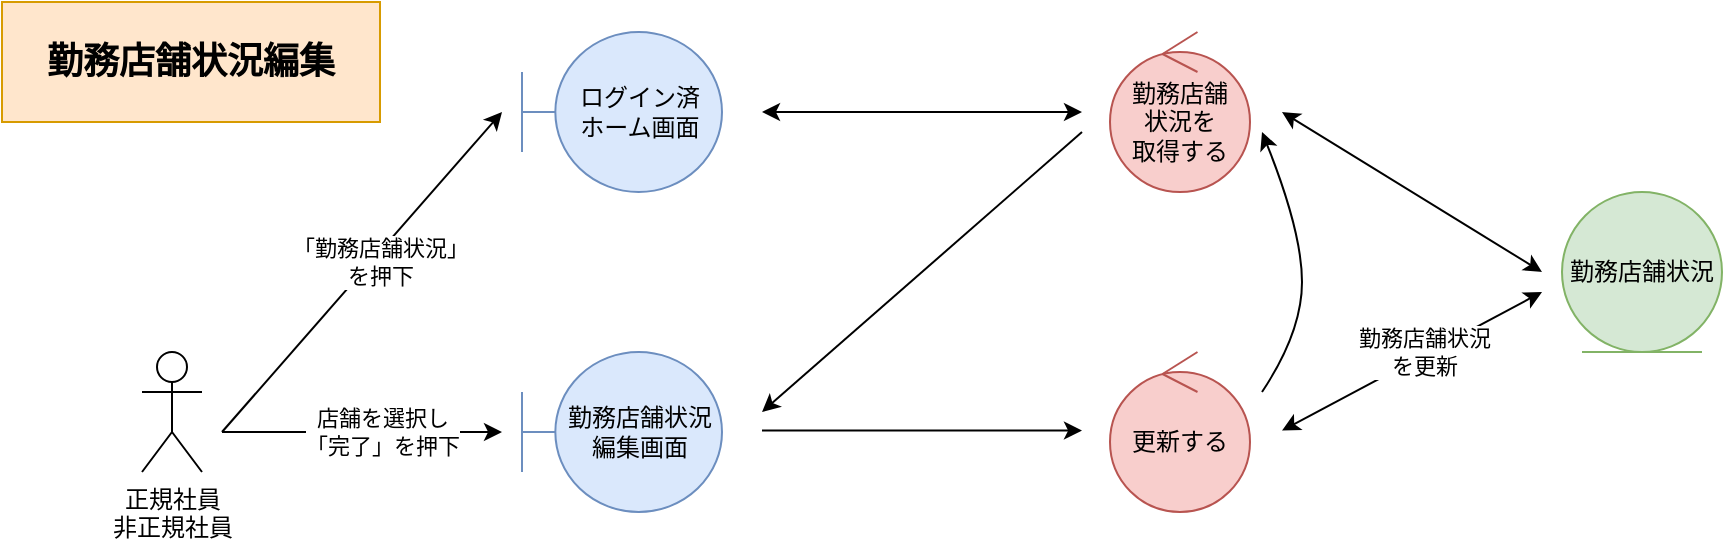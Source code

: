 <mxfile>
    <diagram id="Nu1HsQQRUUZ-k-Noi1yZ" name="勤務店舗状況編集">
        <mxGraphModel dx="1428" dy="459" grid="0" gridSize="10" guides="1" tooltips="1" connect="1" arrows="1" fold="1" page="0" pageScale="1" pageWidth="827" pageHeight="1169" math="0" shadow="0">
            <root>
                <mxCell id="TD7p9iA7MllBgANEwws7-0"/>
                <mxCell id="TD7p9iA7MllBgANEwws7-1" parent="TD7p9iA7MllBgANEwws7-0"/>
                <mxCell id="0" value="正規社員&lt;br&gt;非正規社員" style="shape=umlActor;verticalLabelPosition=bottom;verticalAlign=top;html=1;" parent="TD7p9iA7MllBgANEwws7-1" vertex="1">
                    <mxGeometry x="-70" y="280" width="30" height="60" as="geometry"/>
                </mxCell>
                <mxCell id="1" value="ログイン済&lt;br&gt;ホーム画面" style="shape=umlBoundary;whiteSpace=wrap;html=1;fillColor=#dae8fc;strokeColor=#6c8ebf;" parent="TD7p9iA7MllBgANEwws7-1" vertex="1">
                    <mxGeometry x="120" y="120" width="100" height="80" as="geometry"/>
                </mxCell>
                <mxCell id="2" value="勤務店舗状況&lt;br&gt;編集画面" style="shape=umlBoundary;whiteSpace=wrap;html=1;fillColor=#dae8fc;strokeColor=#6c8ebf;" parent="TD7p9iA7MllBgANEwws7-1" vertex="1">
                    <mxGeometry x="120" y="280" width="100" height="80" as="geometry"/>
                </mxCell>
                <mxCell id="3" value="" style="endArrow=classic;html=1;rounded=0;" parent="TD7p9iA7MllBgANEwws7-1" edge="1">
                    <mxGeometry width="50" height="50" relative="1" as="geometry">
                        <mxPoint x="-30.0" y="320" as="sourcePoint"/>
                        <mxPoint x="110.0" y="160" as="targetPoint"/>
                    </mxGeometry>
                </mxCell>
                <mxCell id="4" value="「勤務店舗状況」&lt;br&gt;を押下" style="edgeLabel;html=1;align=center;verticalAlign=middle;resizable=0;points=[];" parent="3" vertex="1" connectable="0">
                    <mxGeometry x="0.184" y="-1" relative="1" as="geometry">
                        <mxPoint x="-5" y="9" as="offset"/>
                    </mxGeometry>
                </mxCell>
                <mxCell id="5" value="勤務店舗&lt;br&gt;状況を&lt;br&gt;取得する" style="ellipse;shape=umlControl;whiteSpace=wrap;html=1;fillColor=#f8cecc;strokeColor=#b85450;" parent="TD7p9iA7MllBgANEwws7-1" vertex="1">
                    <mxGeometry x="414" y="120" width="70" height="80" as="geometry"/>
                </mxCell>
                <mxCell id="6" value="" style="endArrow=classic;html=1;rounded=0;startArrow=classic;startFill=1;" parent="TD7p9iA7MllBgANEwws7-1" edge="1">
                    <mxGeometry width="50" height="50" relative="1" as="geometry">
                        <mxPoint x="240.0" y="160" as="sourcePoint"/>
                        <mxPoint x="400.0" y="160" as="targetPoint"/>
                    </mxGeometry>
                </mxCell>
                <mxCell id="7" value="勤務店舗状況" style="ellipse;shape=umlEntity;whiteSpace=wrap;html=1;fillColor=#d5e8d4;strokeColor=#82b366;" parent="TD7p9iA7MllBgANEwws7-1" vertex="1">
                    <mxGeometry x="640" y="200" width="80" height="80" as="geometry"/>
                </mxCell>
                <mxCell id="8" value="" style="endArrow=classic;html=1;rounded=0;startArrow=classic;startFill=1;" parent="TD7p9iA7MllBgANEwws7-1" edge="1">
                    <mxGeometry width="50" height="50" relative="1" as="geometry">
                        <mxPoint x="500.0" y="160" as="sourcePoint"/>
                        <mxPoint x="630.0" y="240" as="targetPoint"/>
                    </mxGeometry>
                </mxCell>
                <mxCell id="9" value="" style="endArrow=classic;html=1;rounded=0;" parent="TD7p9iA7MllBgANEwws7-1" edge="1">
                    <mxGeometry width="50" height="50" relative="1" as="geometry">
                        <mxPoint x="-30.0" y="320" as="sourcePoint"/>
                        <mxPoint x="110.0" y="320" as="targetPoint"/>
                    </mxGeometry>
                </mxCell>
                <mxCell id="10" value="店舗を選択し&lt;br&gt;「完了」を押下" style="edgeLabel;html=1;align=center;verticalAlign=middle;resizable=0;points=[];" parent="9" vertex="1" connectable="0">
                    <mxGeometry x="0.319" relative="1" as="geometry">
                        <mxPoint x="-13" as="offset"/>
                    </mxGeometry>
                </mxCell>
                <mxCell id="11" value="" style="endArrow=classic;html=1;rounded=0;" parent="TD7p9iA7MllBgANEwws7-1" edge="1">
                    <mxGeometry width="50" height="50" relative="1" as="geometry">
                        <mxPoint x="400.0" y="170" as="sourcePoint"/>
                        <mxPoint x="240.0" y="310" as="targetPoint"/>
                    </mxGeometry>
                </mxCell>
                <mxCell id="12" value="更新する" style="ellipse;shape=umlControl;whiteSpace=wrap;html=1;fillColor=#f8cecc;strokeColor=#b85450;" parent="TD7p9iA7MllBgANEwws7-1" vertex="1">
                    <mxGeometry x="414" y="280" width="70" height="80" as="geometry"/>
                </mxCell>
                <mxCell id="13" value="" style="endArrow=classic;html=1;rounded=0;startArrow=none;startFill=0;" parent="TD7p9iA7MllBgANEwws7-1" edge="1">
                    <mxGeometry width="50" height="50" relative="1" as="geometry">
                        <mxPoint x="240.0" y="319.29" as="sourcePoint"/>
                        <mxPoint x="400.0" y="319.29" as="targetPoint"/>
                    </mxGeometry>
                </mxCell>
                <mxCell id="14" value="" style="endArrow=classic;html=1;rounded=0;startArrow=classic;startFill=1;labelBackgroundColor=default;fontColor=default;" parent="TD7p9iA7MllBgANEwws7-1" edge="1">
                    <mxGeometry width="50" height="50" relative="1" as="geometry">
                        <mxPoint x="500.0" y="319.29" as="sourcePoint"/>
                        <mxPoint x="630" y="250" as="targetPoint"/>
                    </mxGeometry>
                </mxCell>
                <mxCell id="15" value="勤務店舗状況&lt;br&gt;を更新" style="edgeLabel;html=1;align=center;verticalAlign=middle;resizable=0;points=[];fontColor=default;" parent="14" vertex="1" connectable="0">
                    <mxGeometry x="0.296" y="1" relative="1" as="geometry">
                        <mxPoint x="-13" y="6" as="offset"/>
                    </mxGeometry>
                </mxCell>
                <mxCell id="16" value="勤務店舗状況編集" style="rounded=0;whiteSpace=wrap;html=1;fillColor=#ffe6cc;strokeColor=#d79b00;fontStyle=1;fontSize=18;" parent="TD7p9iA7MllBgANEwws7-1" vertex="1">
                    <mxGeometry x="-140" y="105" width="189" height="60" as="geometry"/>
                </mxCell>
                <mxCell id="17" value="" style="curved=1;endArrow=classic;html=1;rounded=0;labelBackgroundColor=default;fontColor=default;" parent="TD7p9iA7MllBgANEwws7-1" edge="1">
                    <mxGeometry width="50" height="50" relative="1" as="geometry">
                        <mxPoint x="490" y="300" as="sourcePoint"/>
                        <mxPoint x="490" y="170" as="targetPoint"/>
                        <Array as="points">
                            <mxPoint x="510" y="270"/>
                            <mxPoint x="510" y="220"/>
                        </Array>
                    </mxGeometry>
                </mxCell>
            </root>
        </mxGraphModel>
    </diagram>
</mxfile>